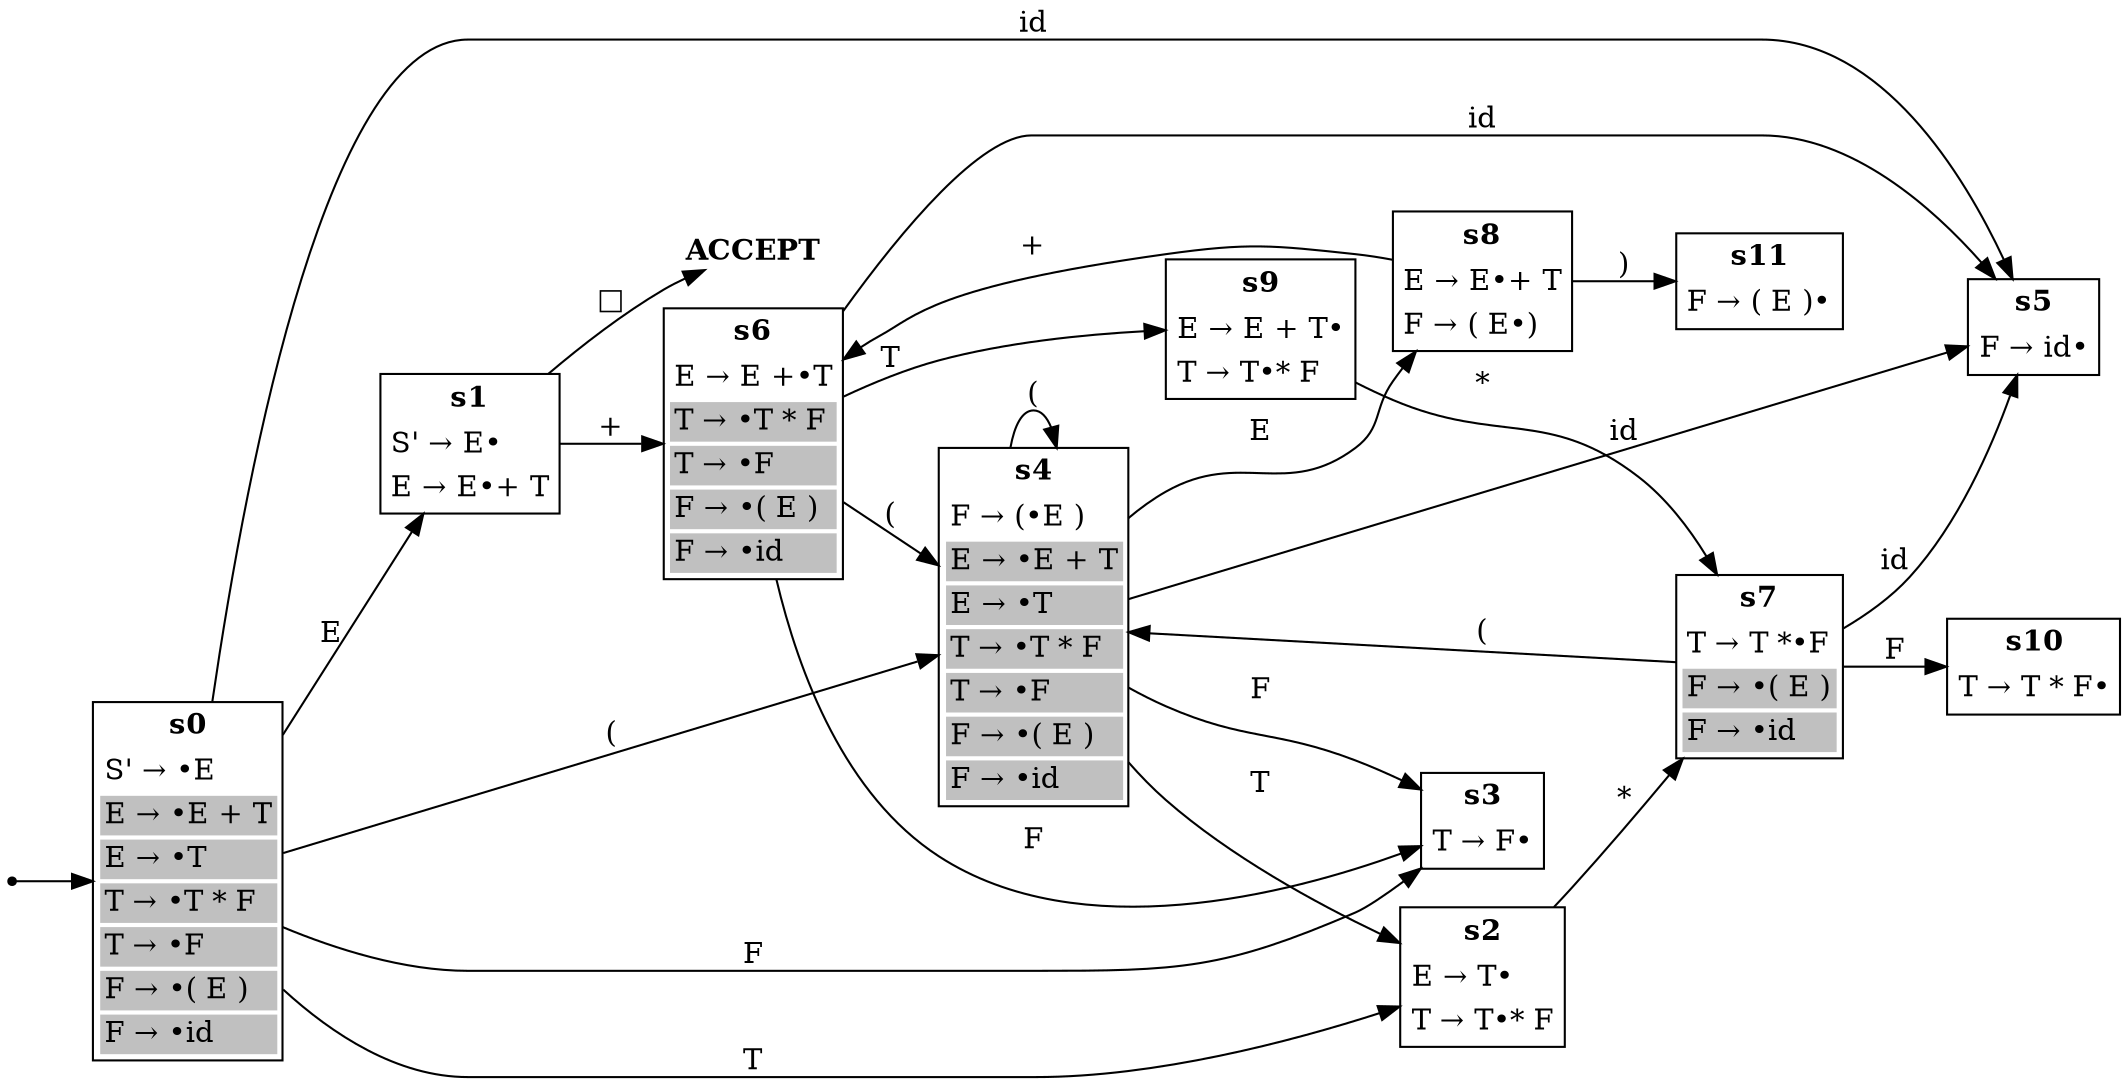 digraph CC {
    rankdir=LR;
    
    node[shape=point]; q;
    node[shape=plain]; accept[label=<<b>ACCEPT</b>>];
    s0[label=
        <<table border="1" cellborder="0">
            <tr><td align="center"><b>s0</b></td></tr>
            <tr><td align="left">S' &rarr; &bull;E</td></tr>
            <tr><td bgcolor="grey" align="left">E &rarr; &bull;E + T</td></tr>
            <tr><td bgcolor="grey" align="left">E &rarr; &bull;T</td></tr>
            <tr><td bgcolor="grey" align="left">T &rarr; &bull;T * F</td></tr>
            <tr><td bgcolor="grey" align="left">T &rarr; &bull;F</td></tr>
            <tr><td bgcolor="grey" align="left">F &rarr; &bull;( E )</td></tr>
            <tr><td bgcolor="grey" align="left">F &rarr; &bull;id</td></tr>
        </table>>];
    s1[label=
        <<table border="1" cellborder="0">
            <tr><td align="center"><b>s1</b></td></tr>
            <tr><td align="left">S' &rarr; E&bull;</td></tr>
            <tr><td align="left">E &rarr; E&bull;+ T</td></tr>
        </table>>];
    s2[label=
        <<table border="1" cellborder="0">
            <tr><td align="center"><b>s2</b></td></tr>
            <tr><td align="left">E &rarr; T&bull;</td></tr>
            <tr><td align="left">T &rarr; T&bull;* F</td></tr>
        </table>>];
    s3[label=
        <<table border="1" cellborder="0">
            <tr><td align="center"><b>s3</b></td></tr>
            <tr><td align="left">T &rarr; F&bull;</td></tr>
        </table>>];
    s4[label=
        <<table border="1" cellborder="0">
            <tr><td align="center"><b>s4</b></td></tr>
            <tr><td align="left">F &rarr; (&bull;E )</td></tr>
            <tr><td bgcolor="grey" align="left">E &rarr; &bull;E + T</td></tr>
            <tr><td bgcolor="grey" align="left">E &rarr; &bull;T</td></tr>
            <tr><td bgcolor="grey" align="left">T &rarr; &bull;T * F</td></tr>
            <tr><td bgcolor="grey" align="left">T &rarr; &bull;F</td></tr>
            <tr><td bgcolor="grey" align="left">F &rarr; &bull;( E )</td></tr>
            <tr><td bgcolor="grey" align="left">F &rarr; &bull;id</td></tr>
        </table>>];
    s5[label=
        <<table border="1" cellborder="0">
            <tr><td align="center"><b>s5</b></td></tr>
            <tr><td align="left">F &rarr; id&bull;</td></tr>
        </table>>];
    s6[label=
        <<table border="1" cellborder="0">
            <tr><td align="center"><b>s6</b></td></tr>
            <tr><td align="left">E &rarr; E +&bull;T</td></tr>
            <tr><td bgcolor="grey" align="left">T &rarr; &bull;T * F</td></tr>
            <tr><td bgcolor="grey" align="left">T &rarr; &bull;F</td></tr>
            <tr><td bgcolor="grey" align="left">F &rarr; &bull;( E )</td></tr>
            <tr><td bgcolor="grey" align="left">F &rarr; &bull;id</td></tr>
        </table>>];
    s7[label=
        <<table border="1" cellborder="0">
            <tr><td align="center"><b>s7</b></td></tr>
            <tr><td align="left">T &rarr; T *&bull;F</td></tr>
            <tr><td bgcolor="grey" align="left">F &rarr; &bull;( E )</td></tr>
            <tr><td bgcolor="grey" align="left">F &rarr; &bull;id</td></tr>
        </table>>];
    s8[label=
        <<table border="1" cellborder="0">
            <tr><td align="center"><b>s8</b></td></tr>
            <tr><td align="left">E &rarr; E&bull;+ T</td></tr>
            <tr><td align="left">F &rarr; ( E&bull;)</td></tr>
        </table>>];
    s9[label=
        <<table border="1" cellborder="0">
            <tr><td align="center"><b>s9</b></td></tr>
            <tr><td align="left">E &rarr; E + T&bull;</td></tr>
            <tr><td align="left">T &rarr; T&bull;* F</td></tr>
        </table>>];
    s10[label=
        <<table border="1" cellborder="0">
            <tr><td align="center"><b>s10</b></td></tr>
            <tr><td align="left">T &rarr; T * F&bull;</td></tr>
        </table>>];
    s11[label=
        <<table border="1" cellborder="0">
            <tr><td align="center"><b>s11</b></td></tr>
            <tr><td align="left">F &rarr; ( E )&bull;</td></tr>
        </table>>];
    
    q->s0;
    s1->accept[label="&#9633;"];
    s0->s1[label="E"];
    s0->s3[label="F"];
    s0->s2[label="T"];
    s0->s4[label="("];
    s0->s5[label="id"];
    s1->s6[label="+"];
    s2->s7[label="*"];
    s4->s4[label="("];
    s4->s5[label="id"];
    s4->s8[label="E"];
    s4->s2[label="T"];
    s4->s3[label="F"];
    s6->s3[label="F"];
    s6->s5[label="id"];
    s6->s4[label="("];
    s6->s9[label="T"];
    s7->s5[label="id"];
    s7->s10[label="F"];
    s7->s4[label="("];
    s8->s11[label=")"];
    s8->s6[label="+"];
    s9->s7[label="*"];
}
